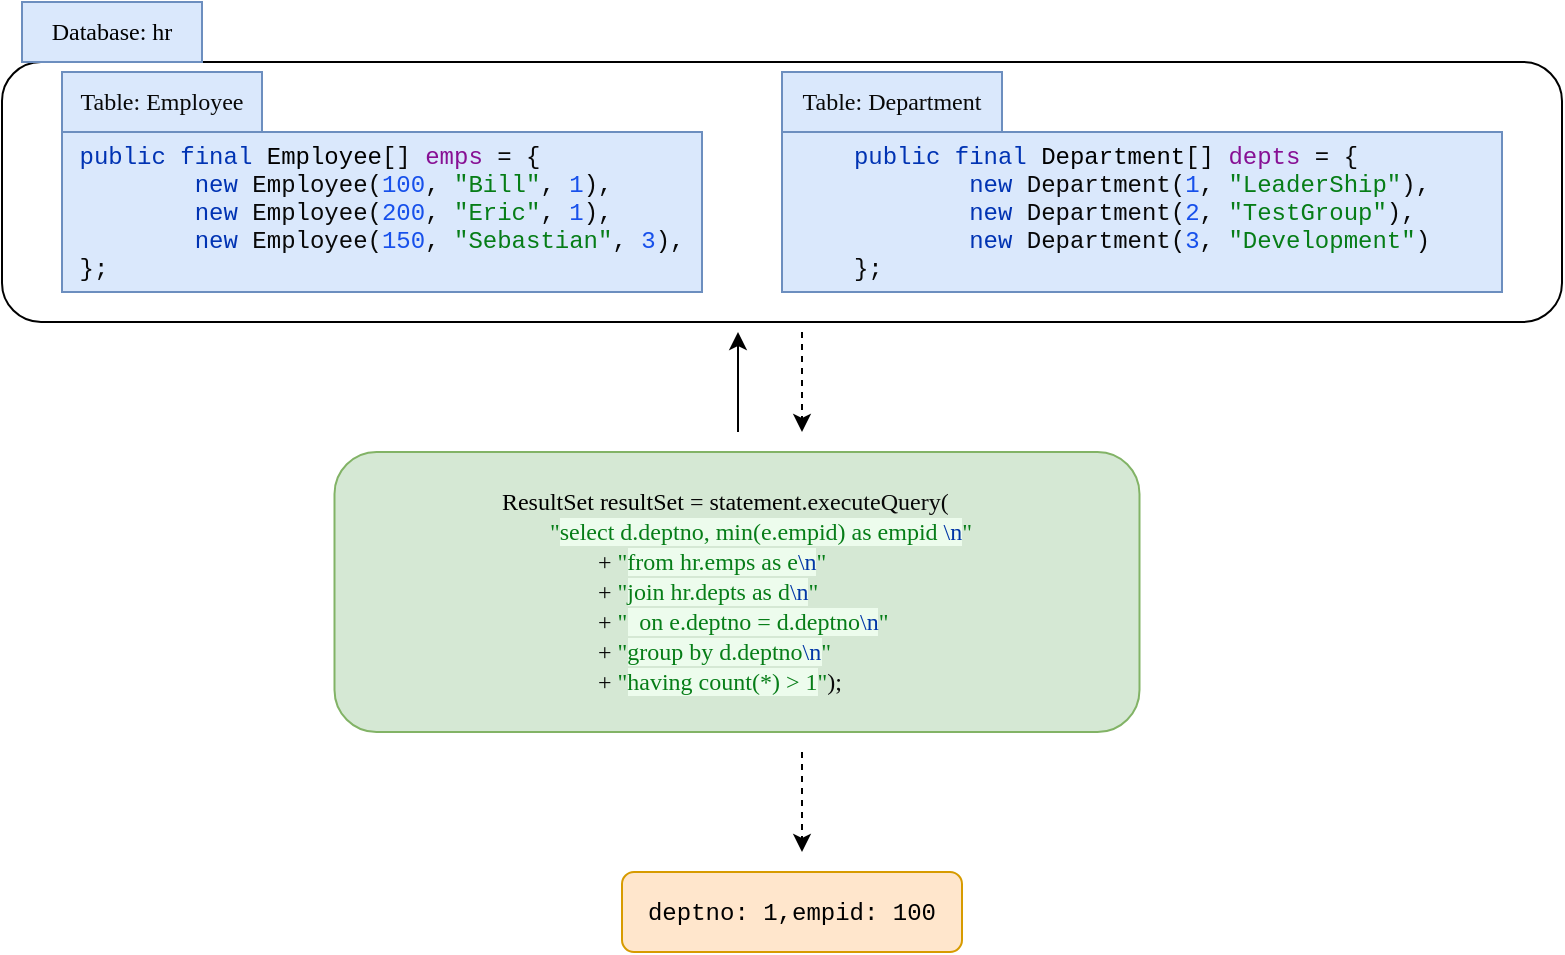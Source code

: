 <mxfile version="24.1.0" type="device">
  <diagram name="第 1 页" id="L6LR1fwa6pHO7NQinEbo">
    <mxGraphModel dx="1834" dy="854" grid="1" gridSize="10" guides="1" tooltips="1" connect="1" arrows="1" fold="1" page="0" pageScale="1" pageWidth="827" pageHeight="1169" math="0" shadow="0">
      <root>
        <mxCell id="0" />
        <mxCell id="1" parent="0" />
        <mxCell id="R1VtFOlaIQC1SPlT6f8L-5" value="" style="rounded=1;whiteSpace=wrap;html=1;fillColor=none;fontFamily=Comic Sans MS;" vertex="1" parent="1">
          <mxGeometry x="-80" y="85" width="780" height="130" as="geometry" />
        </mxCell>
        <mxCell id="R1VtFOlaIQC1SPlT6f8L-1" value="&lt;p style=&quot;margin: 0px; font-variant-numeric: normal; font-variant-east-asian: normal; font-variant-alternates: normal; font-kerning: auto; font-optical-sizing: auto; font-feature-settings: normal; font-variation-settings: normal; font-variant-position: normal; font-stretch: normal; line-height: normal; font-family: Courier; color: rgb(8, 8, 8); text-align: start;&quot; class=&quot;p1&quot;&gt;&lt;span style=&quot;color: rgb(0, 51, 179);&quot; class=&quot;s1&quot;&gt;public final &lt;/span&gt;&lt;span style=&quot;color: rgb(0, 0, 0);&quot; class=&quot;s2&quot;&gt;Employee&lt;/span&gt;[] &lt;span style=&quot;color: rgb(135, 16, 148);&quot; class=&quot;s3&quot;&gt;emps &lt;/span&gt;= {&lt;br&gt;&lt;span class=&quot;Apple-converted-space&quot;&gt;&amp;nbsp; &amp;nbsp; &amp;nbsp; &amp;nbsp; &lt;/span&gt;&lt;span style=&quot;color: rgb(0, 51, 179);&quot; class=&quot;s1&quot;&gt;new &lt;/span&gt;Employee(&lt;span style=&quot;color: rgb(23, 80, 235);&quot; class=&quot;s4&quot;&gt;100&lt;/span&gt;, &lt;span style=&quot;color: rgb(6, 125, 23);&quot; class=&quot;s5&quot;&gt;&quot;Bill&quot;&lt;/span&gt;, &lt;span style=&quot;color: rgb(23, 80, 235);&quot; class=&quot;s4&quot;&gt;1&lt;/span&gt;),&lt;br&gt;&lt;span class=&quot;Apple-converted-space&quot;&gt;&amp;nbsp; &amp;nbsp; &amp;nbsp; &amp;nbsp; &lt;/span&gt;&lt;span style=&quot;color: rgb(0, 51, 179);&quot; class=&quot;s1&quot;&gt;new &lt;/span&gt;Employee(&lt;span style=&quot;color: rgb(23, 80, 235);&quot; class=&quot;s4&quot;&gt;200&lt;/span&gt;, &lt;span style=&quot;color: rgb(6, 125, 23);&quot; class=&quot;s5&quot;&gt;&quot;Eric&quot;&lt;/span&gt;, &lt;span style=&quot;color: rgb(23, 80, 235);&quot; class=&quot;s4&quot;&gt;1&lt;/span&gt;),&lt;br&gt;&lt;span class=&quot;Apple-converted-space&quot;&gt;&amp;nbsp; &amp;nbsp; &amp;nbsp; &amp;nbsp; &lt;/span&gt;&lt;span style=&quot;color: rgb(0, 51, 179);&quot; class=&quot;s1&quot;&gt;new &lt;/span&gt;Employee(&lt;span style=&quot;color: rgb(23, 80, 235);&quot; class=&quot;s4&quot;&gt;150&lt;/span&gt;, &lt;span style=&quot;color: rgb(6, 125, 23);&quot; class=&quot;s5&quot;&gt;&quot;Sebastian&quot;&lt;/span&gt;, &lt;span style=&quot;color: rgb(23, 80, 235);&quot; class=&quot;s4&quot;&gt;3&lt;/span&gt;),&lt;br&gt;};&lt;/p&gt;" style="rounded=0;whiteSpace=wrap;html=1;fontFamily=Comic Sans MS;fontSize=12;fillColor=#dae8fc;strokeColor=#6c8ebf;" vertex="1" parent="1">
          <mxGeometry x="-50" y="120" width="320" height="80" as="geometry" />
        </mxCell>
        <mxCell id="R1VtFOlaIQC1SPlT6f8L-2" value="&lt;p style=&quot;margin: 0px; font-variant-numeric: normal; font-variant-east-asian: normal; font-variant-alternates: normal; font-kerning: auto; font-optical-sizing: auto; font-feature-settings: normal; font-variation-settings: normal; font-variant-position: normal; font-stretch: normal; line-height: normal; font-family: Courier; color: rgb(8, 8, 8); text-align: start;&quot; class=&quot;p1&quot;&gt;&lt;span style=&quot;color: rgb(0, 51, 179);&quot; class=&quot;s1&quot;&gt;public final &lt;/span&gt;&lt;span style=&quot;color: rgb(0, 0, 0);&quot; class=&quot;s2&quot;&gt;Department&lt;/span&gt;[] &lt;span style=&quot;color: rgb(135, 16, 148);&quot; class=&quot;s3&quot;&gt;depts &lt;/span&gt;= {&lt;br&gt;&lt;span class=&quot;Apple-converted-space&quot;&gt;&amp;nbsp; &amp;nbsp; &amp;nbsp; &amp;nbsp; &lt;/span&gt;&lt;span style=&quot;color: rgb(0, 51, 179);&quot; class=&quot;s1&quot;&gt;new &lt;/span&gt;Department(&lt;span style=&quot;color: rgb(23, 80, 235);&quot; class=&quot;s4&quot;&gt;1&lt;/span&gt;, &lt;span style=&quot;color: rgb(6, 125, 23);&quot; class=&quot;s5&quot;&gt;&quot;LeaderShip&quot;&lt;/span&gt;),&lt;br&gt;&lt;span class=&quot;Apple-converted-space&quot;&gt;&amp;nbsp; &amp;nbsp; &amp;nbsp; &amp;nbsp; &lt;/span&gt;&lt;span style=&quot;color: rgb(0, 51, 179);&quot; class=&quot;s1&quot;&gt;new &lt;/span&gt;Department(&lt;span style=&quot;color: rgb(23, 80, 235);&quot; class=&quot;s4&quot;&gt;2&lt;/span&gt;, &lt;span style=&quot;color: rgb(6, 125, 23);&quot; class=&quot;s5&quot;&gt;&quot;TestGroup&quot;&lt;/span&gt;),&lt;br&gt;&lt;span class=&quot;Apple-converted-space&quot;&gt;&amp;nbsp; &amp;nbsp; &amp;nbsp; &amp;nbsp; &lt;/span&gt;&lt;span style=&quot;color: rgb(0, 51, 179);&quot; class=&quot;s1&quot;&gt;new &lt;/span&gt;Department(&lt;span style=&quot;color: rgb(23, 80, 235);&quot; class=&quot;s4&quot;&gt;3&lt;/span&gt;, &lt;span style=&quot;color: rgb(6, 125, 23);&quot; class=&quot;s5&quot;&gt;&quot;Development&quot;&lt;/span&gt;)&lt;br&gt;};&lt;/p&gt;" style="rounded=0;whiteSpace=wrap;html=1;fontFamily=Comic Sans MS;fontSize=12;fillColor=#dae8fc;strokeColor=#6c8ebf;" vertex="1" parent="1">
          <mxGeometry x="310" y="120" width="360" height="80" as="geometry" />
        </mxCell>
        <mxCell id="R1VtFOlaIQC1SPlT6f8L-3" value="&lt;p class=&quot;p1&quot; style=&quot;margin: 0px; font-variant-numeric: normal; font-variant-east-asian: normal; font-variant-alternates: normal; font-kerning: auto; font-optical-sizing: auto; font-feature-settings: normal; font-variation-settings: normal; font-variant-position: normal; font-stretch: normal; line-height: normal; color: rgb(8, 8, 8); text-align: start; font-size: 12px;&quot;&gt;Table: Employee&lt;/p&gt;" style="text;html=1;align=center;verticalAlign=middle;whiteSpace=wrap;rounded=0;fontFamily=Comic Sans MS;fontSize=12;fillColor=#dae8fc;strokeColor=#6c8ebf;" vertex="1" parent="1">
          <mxGeometry x="-50" y="90" width="100" height="30" as="geometry" />
        </mxCell>
        <mxCell id="R1VtFOlaIQC1SPlT6f8L-4" value="&lt;p class=&quot;p1&quot; style=&quot;margin: 0px; font-variant-numeric: normal; font-variant-east-asian: normal; font-variant-alternates: normal; font-kerning: auto; font-optical-sizing: auto; font-feature-settings: normal; font-variation-settings: normal; font-variant-position: normal; font-stretch: normal; line-height: normal; color: rgb(8, 8, 8); text-align: start; font-size: 12px;&quot;&gt;Table: Department&lt;/p&gt;" style="text;html=1;align=center;verticalAlign=middle;whiteSpace=wrap;rounded=0;fontFamily=Comic Sans MS;fontSize=12;fillColor=#dae8fc;strokeColor=#6c8ebf;" vertex="1" parent="1">
          <mxGeometry x="310" y="90" width="110" height="30" as="geometry" />
        </mxCell>
        <mxCell id="R1VtFOlaIQC1SPlT6f8L-6" value="Database: hr" style="text;html=1;align=center;verticalAlign=middle;whiteSpace=wrap;rounded=0;fontFamily=Comic Sans MS;fillColor=#dae8fc;strokeColor=#6c8ebf;" vertex="1" parent="1">
          <mxGeometry x="-70" y="55" width="90" height="30" as="geometry" />
        </mxCell>
        <mxCell id="R1VtFOlaIQC1SPlT6f8L-8" style="edgeStyle=orthogonalEdgeStyle;rounded=0;orthogonalLoop=1;jettySize=auto;html=1;" edge="1" parent="1">
          <mxGeometry relative="1" as="geometry">
            <mxPoint x="288" y="220" as="targetPoint" />
            <mxPoint x="288" y="270" as="sourcePoint" />
          </mxGeometry>
        </mxCell>
        <mxCell id="R1VtFOlaIQC1SPlT6f8L-7" value="&lt;p class=&quot;p1&quot; style=&quot;margin: 0px; font-variant-numeric: normal; font-variant-east-asian: normal; font-variant-alternates: normal; font-kerning: auto; font-optical-sizing: auto; font-feature-settings: normal; font-variation-settings: normal; font-variant-position: normal; font-stretch: normal; line-height: normal; color: rgb(6, 125, 23); text-align: start;&quot;&gt;&lt;span class=&quot;s1&quot; style=&quot;color: rgb(0, 0, 0);&quot;&gt;ResultSet resultSet &lt;/span&gt;&lt;span class=&quot;s2&quot; style=&quot;color: rgb(8, 8, 8);&quot;&gt;= &lt;/span&gt;&lt;span class=&quot;s1&quot; style=&quot;color: rgb(0, 0, 0);&quot;&gt;statement&lt;/span&gt;&lt;span class=&quot;s2&quot; style=&quot;color: rgb(8, 8, 8);&quot;&gt;.executeQuery(&lt;br&gt;&lt;span class=&quot;Apple-converted-space&quot;&gt;&amp;nbsp; &amp;nbsp; &amp;nbsp; &amp;nbsp; &lt;/span&gt;&lt;/span&gt;&quot;&lt;span class=&quot;s3&quot; style=&quot;background-color: rgb(237, 252, 237);&quot;&gt;select d.deptno, min(e.empid) as empid &lt;/span&gt;&lt;span class=&quot;s4&quot; style=&quot;color: rgb(0, 55, 166); background-color: rgb(237, 252, 237);&quot;&gt;\n&lt;/span&gt;&quot;&lt;br&gt;&lt;span class=&quot;Apple-converted-space&quot;&gt;&amp;nbsp; &amp;nbsp; &amp;nbsp; &amp;nbsp; &amp;nbsp; &amp;nbsp; &amp;nbsp; &amp;nbsp; &lt;/span&gt;&lt;span class=&quot;s2&quot; style=&quot;color: rgb(8, 8, 8);&quot;&gt;+ &lt;/span&gt;&quot;&lt;span class=&quot;s3&quot; style=&quot;background-color: rgb(237, 252, 237);&quot;&gt;from hr.emps as e&lt;/span&gt;&lt;span class=&quot;s4&quot; style=&quot;color: rgb(0, 55, 166); background-color: rgb(237, 252, 237);&quot;&gt;\n&lt;/span&gt;&quot;&lt;br&gt;&lt;span class=&quot;Apple-converted-space&quot;&gt;&amp;nbsp; &amp;nbsp; &amp;nbsp; &amp;nbsp; &amp;nbsp; &amp;nbsp; &amp;nbsp; &amp;nbsp; &lt;/span&gt;&lt;span class=&quot;s2&quot; style=&quot;color: rgb(8, 8, 8);&quot;&gt;+ &lt;/span&gt;&quot;&lt;span class=&quot;s3&quot; style=&quot;background-color: rgb(237, 252, 237);&quot;&gt;join hr.depts as d&lt;/span&gt;&lt;span class=&quot;s4&quot; style=&quot;color: rgb(0, 55, 166); background-color: rgb(237, 252, 237);&quot;&gt;\n&lt;/span&gt;&quot;&lt;br&gt;&lt;span class=&quot;Apple-converted-space&quot;&gt;&amp;nbsp; &amp;nbsp; &amp;nbsp; &amp;nbsp; &amp;nbsp; &amp;nbsp; &amp;nbsp; &amp;nbsp; &lt;/span&gt;&lt;span class=&quot;s2&quot; style=&quot;color: rgb(8, 8, 8);&quot;&gt;+ &lt;/span&gt;&quot;&lt;span class=&quot;s3&quot; style=&quot;background-color: rgb(237, 252, 237);&quot;&gt;&lt;span class=&quot;Apple-converted-space&quot;&gt;&amp;nbsp; &lt;/span&gt;on e.deptno = d.deptno&lt;/span&gt;&lt;span class=&quot;s4&quot; style=&quot;color: rgb(0, 55, 166); background-color: rgb(237, 252, 237);&quot;&gt;\n&lt;/span&gt;&quot;&lt;br&gt;&lt;span class=&quot;Apple-converted-space&quot;&gt;&amp;nbsp; &amp;nbsp; &amp;nbsp; &amp;nbsp; &amp;nbsp; &amp;nbsp; &amp;nbsp; &amp;nbsp; &lt;/span&gt;&lt;span class=&quot;s2&quot; style=&quot;color: rgb(8, 8, 8);&quot;&gt;+ &lt;/span&gt;&quot;&lt;span class=&quot;s3&quot; style=&quot;background-color: rgb(237, 252, 237);&quot;&gt;group by d.deptno&lt;/span&gt;&lt;span class=&quot;s4&quot; style=&quot;color: rgb(0, 55, 166); background-color: rgb(237, 252, 237);&quot;&gt;\n&lt;/span&gt;&quot;&lt;br&gt;&lt;span class=&quot;Apple-converted-space&quot;&gt;&amp;nbsp; &amp;nbsp; &amp;nbsp; &amp;nbsp; &amp;nbsp; &amp;nbsp; &amp;nbsp; &amp;nbsp; &lt;/span&gt;&lt;span class=&quot;s2&quot; style=&quot;color: rgb(8, 8, 8);&quot;&gt;+ &lt;/span&gt;&quot;&lt;span class=&quot;s3&quot; style=&quot;background-color: rgb(237, 252, 237);&quot;&gt;having count(*) &amp;gt; 1&lt;/span&gt;&quot;&lt;span class=&quot;s2&quot; style=&quot;color: rgb(8, 8, 8);&quot;&gt;);&lt;/span&gt;&lt;/p&gt;" style="rounded=1;whiteSpace=wrap;html=1;fillColor=#d5e8d4;strokeColor=#82b366;fontFamily=Comic Sans MS;" vertex="1" parent="1">
          <mxGeometry x="86.25" y="280" width="402.5" height="140" as="geometry" />
        </mxCell>
        <mxCell id="R1VtFOlaIQC1SPlT6f8L-10" style="edgeStyle=orthogonalEdgeStyle;rounded=0;orthogonalLoop=1;jettySize=auto;html=1;dashed=1;" edge="1" parent="1">
          <mxGeometry relative="1" as="geometry">
            <mxPoint x="320" y="270" as="targetPoint" />
            <mxPoint x="320" y="220" as="sourcePoint" />
          </mxGeometry>
        </mxCell>
        <mxCell id="R1VtFOlaIQC1SPlT6f8L-11" style="edgeStyle=orthogonalEdgeStyle;rounded=0;orthogonalLoop=1;jettySize=auto;html=1;dashed=1;" edge="1" parent="1">
          <mxGeometry relative="1" as="geometry">
            <mxPoint x="320" y="480" as="targetPoint" />
            <mxPoint x="320" y="430" as="sourcePoint" />
          </mxGeometry>
        </mxCell>
        <mxCell id="R1VtFOlaIQC1SPlT6f8L-12" value="&lt;p class=&quot;p1&quot; style=&quot;margin: 0px; font-variant-numeric: normal; font-variant-east-asian: normal; font-variant-alternates: normal; font-kerning: auto; font-optical-sizing: auto; font-feature-settings: normal; font-variation-settings: normal; font-variant-position: normal; font-stretch: normal; line-height: normal; font-family: Courier; text-align: start;&quot;&gt;deptno: 1,&lt;span style=&quot;background-color: initial;&quot;&gt;empid: 100&lt;/span&gt;&lt;/p&gt;" style="rounded=1;whiteSpace=wrap;html=1;fillColor=#ffe6cc;strokeColor=#d79b00;" vertex="1" parent="1">
          <mxGeometry x="230" y="490" width="170" height="40" as="geometry" />
        </mxCell>
      </root>
    </mxGraphModel>
  </diagram>
</mxfile>

